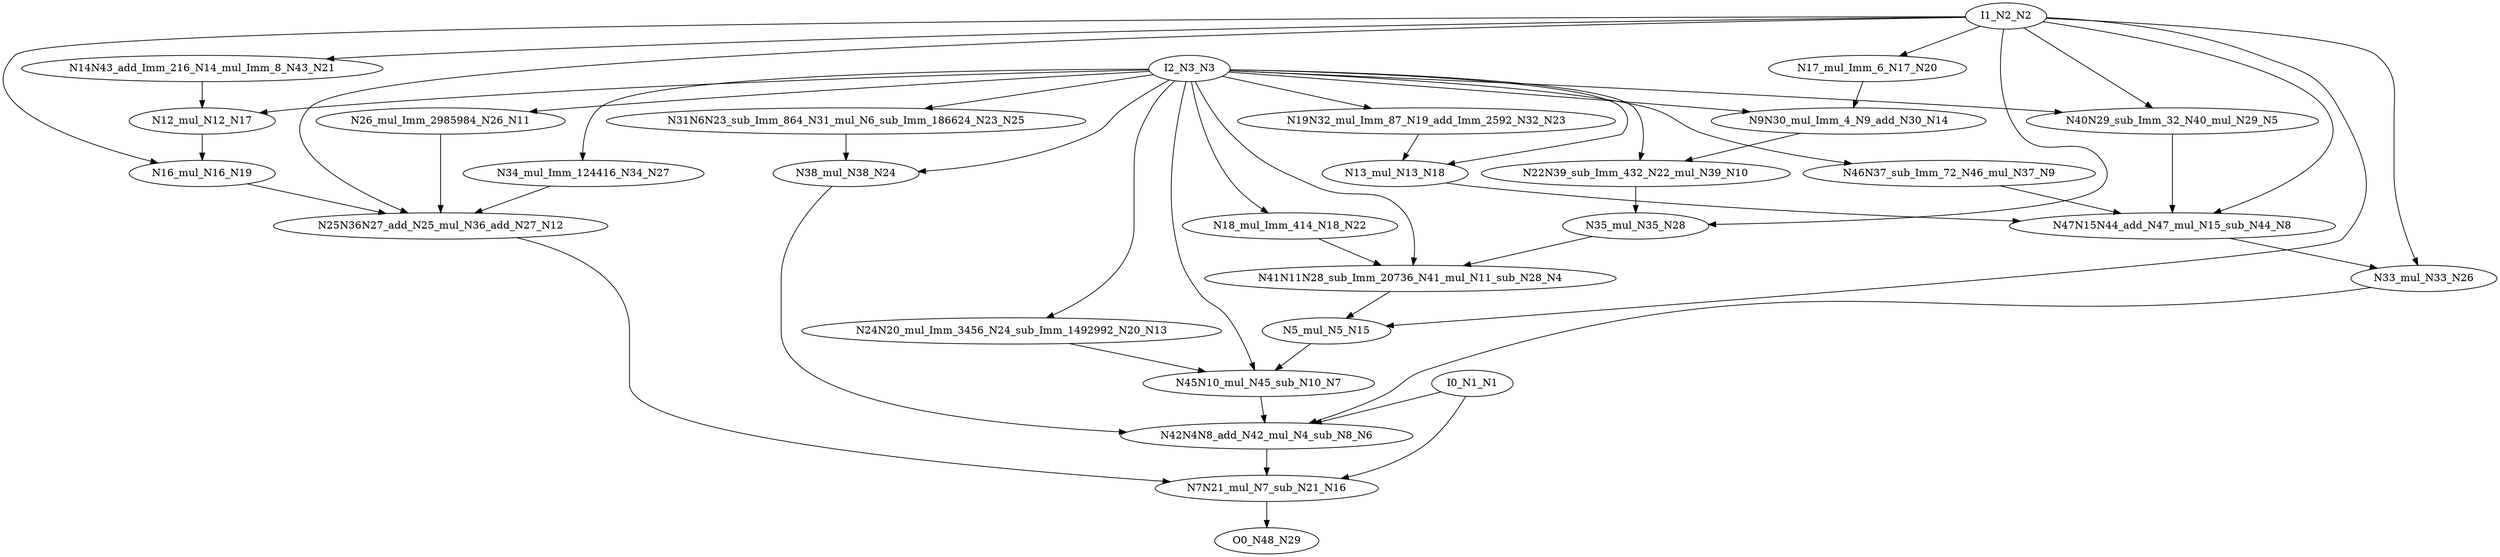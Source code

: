 digraph graphname {
N29 [color="black", ntype="outvar", label="O0_N48_N29"];
N28 [color="black", ntype="operation", label="N35_mul_N35_N28"];
N23 [color="black", ntype="operation", label="N19N32_mul_Imm_87_N19_add_Imm_2592_N32_N23"];
N22 [color="black", ntype="operation", label="N18_mul_Imm_414_N18_N22"];
N21 [color="black", ntype="operation", label="N14N43_add_Imm_216_N14_mul_Imm_8_N43_N21"];
N20 [color="black", ntype="operation", label="N17_mul_Imm_6_N17_N20"];
N27 [color="black", ntype="operation", label="N34_mul_Imm_124416_N34_N27"];
N26 [color="black", ntype="operation", label="N33_mul_N33_N26"];
N25 [color="black", ntype="operation", label="N31N6N23_sub_Imm_864_N31_mul_N6_sub_Imm_186624_N23_N25"];
N24 [color="black", ntype="operation", label="N38_mul_N38_N24"];
N8 [color="black", ntype="operation", label="N47N15N44_add_N47_mul_N15_sub_N44_N8"];
N9 [color="black", ntype="operation", label="N46N37_sub_Imm_72_N46_mul_N37_N9"];
N1 [color="black", ntype="invar", label="I0_N1_N1"];
N2 [color="black", ntype="invar", label="I1_N2_N2"];
N3 [color="black", ntype="invar", label="I2_N3_N3"];
N4 [color="black", ntype="operation", label="N41N11N28_sub_Imm_20736_N41_mul_N11_sub_N28_N4"];
N5 [color="black", ntype="operation", label="N40N29_sub_Imm_32_N40_mul_N29_N5"];
N6 [color="black", ntype="operation", label="N42N4N8_add_N42_mul_N4_sub_N8_N6"];
N7 [color="black", ntype="operation", label="N45N10_mul_N45_sub_N10_N7"];
N12 [color="black", ntype="operation", label="N25N36N27_add_N25_mul_N36_add_N27_N12"];
N13 [color="black", ntype="operation", label="N24N20_mul_Imm_3456_N24_sub_Imm_1492992_N20_N13"];
N10 [color="black", ntype="operation", label="N22N39_sub_Imm_432_N22_mul_N39_N10"];
N11 [color="black", ntype="operation", label="N26_mul_Imm_2985984_N26_N11"];
N16 [color="black", ntype="operation", label="N7N21_mul_N7_sub_N21_N16"];
N17 [color="black", ntype="operation", label="N12_mul_N12_N17"];
N14 [color="black", ntype="operation", label="N9N30_mul_Imm_4_N9_add_N30_N14"];
N15 [color="black", ntype="operation", label="N5_mul_N5_N15"];
N18 [color="black", ntype="operation", label="N13_mul_N13_N18"];
N19 [color="black", ntype="operation", label="N16_mul_N16_N19"];
N28 -> N4;
N23 -> N18;
N22 -> N4;
N21 -> N17;
N20 -> N14;
N27 -> N12;
N26 -> N6;
N25 -> N24;
N24 -> N6;
N8 -> N26;
N9 -> N8;
N1 -> N16;
N1 -> N6;
N2 -> N28;
N2 -> N19;
N2 -> N26;
N2 -> N15;
N2 -> N20;
N2 -> N21;
N2 -> N12;
N2 -> N8;
N2 -> N5;
N3 -> N25;
N3 -> N27;
N3 -> N9;
N3 -> N11;
N3 -> N17;
N3 -> N22;
N3 -> N13;
N3 -> N5;
N3 -> N7;
N3 -> N24;
N3 -> N14;
N3 -> N18;
N3 -> N23;
N3 -> N4;
N3 -> N10;
N4 -> N15;
N5 -> N8;
N6 -> N16;
N7 -> N6;
N12 -> N16;
N13 -> N7;
N10 -> N28;
N11 -> N12;
N16 -> N29;
N17 -> N19;
N14 -> N10;
N15 -> N7;
N18 -> N8;
N19 -> N12;
}
